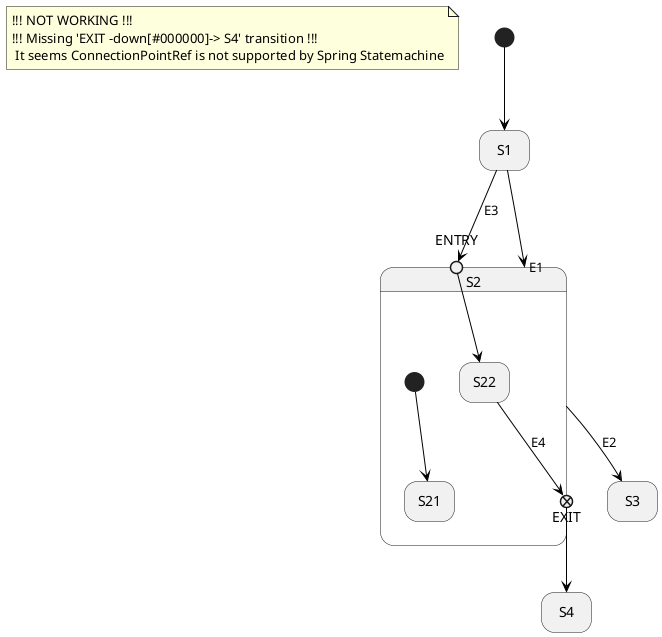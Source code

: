 @startuml
note "!!! NOT WORKING !!!\n!!! Missing 'EXIT -down[#000000]-> S4' transition !!!\n It seems ConnectionPointRef is not supported by Spring Statemachine" as NOT_WORKING
'https://plantuml.com/state-diagram

'hide description area for state without description
hide empty description

state S1
state S2  {
  state S21
  state S22


  [*] -[#000000]-> S21
  state ENTRY <<entryPoint>>
  state EXIT <<exitPoint>>
}
state S3
state S4


[*] -[#000000]-> S1
S1 -down[#000000]-> S2 : E1
ENTRY -down[#000000]-> S22
S22 -down[#000000]-> EXIT : E4
S1 -down[#000000]-> ENTRY : E3
S2 -down[#000000]-> S3 : E2
EXIT -down[#000000]-> S4

@enduml